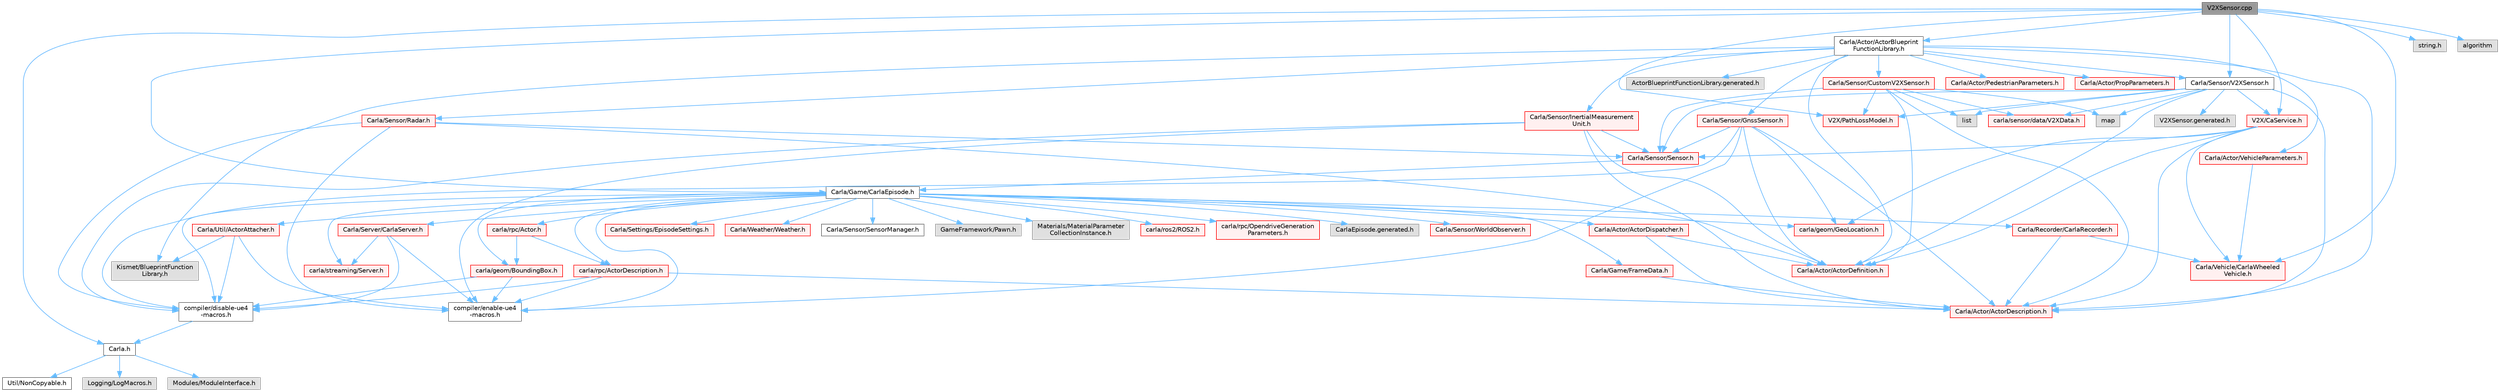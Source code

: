 digraph "V2XSensor.cpp"
{
 // INTERACTIVE_SVG=YES
 // LATEX_PDF_SIZE
  bgcolor="transparent";
  edge [fontname=Helvetica,fontsize=10,labelfontname=Helvetica,labelfontsize=10];
  node [fontname=Helvetica,fontsize=10,shape=box,height=0.2,width=0.4];
  Node1 [id="Node000001",label="V2XSensor.cpp",height=0.2,width=0.4,color="gray40", fillcolor="grey60", style="filled", fontcolor="black",tooltip=" "];
  Node1 -> Node2 [id="edge1_Node000001_Node000002",color="steelblue1",style="solid",tooltip=" "];
  Node2 [id="Node000002",label="Carla.h",height=0.2,width=0.4,color="grey40", fillcolor="white", style="filled",URL="$d7/d7d/Carla_8h.html",tooltip=" "];
  Node2 -> Node3 [id="edge2_Node000002_Node000003",color="steelblue1",style="solid",tooltip=" "];
  Node3 [id="Node000003",label="Util/NonCopyable.h",height=0.2,width=0.4,color="grey40", fillcolor="white", style="filled",URL="$d4/d57/Unreal_2CarlaUE4_2Plugins_2Carla_2Source_2Carla_2Util_2NonCopyable_8h.html",tooltip=" "];
  Node2 -> Node4 [id="edge3_Node000002_Node000004",color="steelblue1",style="solid",tooltip=" "];
  Node4 [id="Node000004",label="Logging/LogMacros.h",height=0.2,width=0.4,color="grey60", fillcolor="#E0E0E0", style="filled",tooltip=" "];
  Node2 -> Node5 [id="edge4_Node000002_Node000005",color="steelblue1",style="solid",tooltip=" "];
  Node5 [id="Node000005",label="Modules/ModuleInterface.h",height=0.2,width=0.4,color="grey60", fillcolor="#E0E0E0", style="filled",tooltip=" "];
  Node1 -> Node6 [id="edge5_Node000001_Node000006",color="steelblue1",style="solid",tooltip=" "];
  Node6 [id="Node000006",label="Carla/Sensor/V2XSensor.h",height=0.2,width=0.4,color="grey40", fillcolor="white", style="filled",URL="$d1/d71/V2XSensor_8h.html",tooltip=" "];
  Node6 -> Node7 [id="edge6_Node000006_Node000007",color="steelblue1",style="solid",tooltip=" "];
  Node7 [id="Node000007",label="Carla/Sensor/Sensor.h",height=0.2,width=0.4,color="red", fillcolor="#FFF0F0", style="filled",URL="$d7/d7d/Unreal_2CarlaUE4_2Plugins_2Carla_2Source_2Carla_2Sensor_2Sensor_8h.html",tooltip=" "];
  Node7 -> Node8 [id="edge7_Node000007_Node000008",color="steelblue1",style="solid",tooltip=" "];
  Node8 [id="Node000008",label="Carla/Game/CarlaEpisode.h",height=0.2,width=0.4,color="grey40", fillcolor="white", style="filled",URL="$de/db8/CarlaEpisode_8h.html",tooltip=" "];
  Node8 -> Node9 [id="edge8_Node000008_Node000009",color="steelblue1",style="solid",tooltip=" "];
  Node9 [id="Node000009",label="Carla/Actor/ActorDispatcher.h",height=0.2,width=0.4,color="red", fillcolor="#FFF0F0", style="filled",URL="$dc/ddc/ActorDispatcher_8h.html",tooltip=" "];
  Node9 -> Node10 [id="edge9_Node000009_Node000010",color="steelblue1",style="solid",tooltip=" "];
  Node10 [id="Node000010",label="Carla/Actor/ActorDefinition.h",height=0.2,width=0.4,color="red", fillcolor="#FFF0F0", style="filled",URL="$d0/d65/Unreal_2CarlaUE4_2Plugins_2Carla_2Source_2Carla_2Actor_2ActorDefinition_8h.html",tooltip=" "];
  Node9 -> Node19 [id="edge10_Node000009_Node000019",color="steelblue1",style="solid",tooltip=" "];
  Node19 [id="Node000019",label="Carla/Actor/ActorDescription.h",height=0.2,width=0.4,color="red", fillcolor="#FFF0F0", style="filled",URL="$d4/de6/Unreal_2CarlaUE4_2Plugins_2Carla_2Source_2Carla_2Actor_2ActorDescription_8h.html",tooltip=" "];
  Node8 -> Node210 [id="edge11_Node000008_Node000210",color="steelblue1",style="solid",tooltip=" "];
  Node210 [id="Node000210",label="Carla/Recorder/CarlaRecorder.h",height=0.2,width=0.4,color="red", fillcolor="#FFF0F0", style="filled",URL="$d9/d6a/CarlaRecorder_8h.html",tooltip=" "];
  Node210 -> Node19 [id="edge12_Node000210_Node000019",color="steelblue1",style="solid",tooltip=" "];
  Node210 -> Node169 [id="edge13_Node000210_Node000169",color="steelblue1",style="solid",tooltip=" "];
  Node169 [id="Node000169",label="Carla/Vehicle/CarlaWheeled\lVehicle.h",height=0.2,width=0.4,color="red", fillcolor="#FFF0F0", style="filled",URL="$d3/d00/CarlaWheeledVehicle_8h.html",tooltip=" "];
  Node8 -> Node241 [id="edge14_Node000008_Node000241",color="steelblue1",style="solid",tooltip=" "];
  Node241 [id="Node000241",label="Carla/Sensor/WorldObserver.h",height=0.2,width=0.4,color="red", fillcolor="#FFF0F0", style="filled",URL="$d8/deb/WorldObserver_8h.html",tooltip=" "];
  Node8 -> Node242 [id="edge15_Node000008_Node000242",color="steelblue1",style="solid",tooltip=" "];
  Node242 [id="Node000242",label="Carla/Server/CarlaServer.h",height=0.2,width=0.4,color="red", fillcolor="#FFF0F0", style="filled",URL="$d0/d35/CarlaServer_8h.html",tooltip=" "];
  Node242 -> Node12 [id="edge16_Node000242_Node000012",color="steelblue1",style="solid",tooltip=" "];
  Node12 [id="Node000012",label="compiler/disable-ue4\l-macros.h",height=0.2,width=0.4,color="grey40", fillcolor="white", style="filled",URL="$d2/d02/disable-ue4-macros_8h.html",tooltip=" "];
  Node12 -> Node2 [id="edge17_Node000012_Node000002",color="steelblue1",style="solid",tooltip=" "];
  Node242 -> Node254 [id="edge18_Node000242_Node000254",color="steelblue1",style="solid",tooltip=" "];
  Node254 [id="Node000254",label="carla/streaming/Server.h",height=0.2,width=0.4,color="red", fillcolor="#FFF0F0", style="filled",URL="$d8/df6/streaming_2Server_8h.html",tooltip=" "];
  Node242 -> Node15 [id="edge19_Node000242_Node000015",color="steelblue1",style="solid",tooltip=" "];
  Node15 [id="Node000015",label="compiler/enable-ue4\l-macros.h",height=0.2,width=0.4,color="grey40", fillcolor="white", style="filled",URL="$d9/da2/enable-ue4-macros_8h.html",tooltip=" "];
  Node8 -> Node258 [id="edge20_Node000008_Node000258",color="steelblue1",style="solid",tooltip=" "];
  Node258 [id="Node000258",label="Carla/Settings/EpisodeSettings.h",height=0.2,width=0.4,color="red", fillcolor="#FFF0F0", style="filled",URL="$d8/d64/Unreal_2CarlaUE4_2Plugins_2Carla_2Source_2Carla_2Settings_2EpisodeSettings_8h.html",tooltip=" "];
  Node8 -> Node260 [id="edge21_Node000008_Node000260",color="steelblue1",style="solid",tooltip=" "];
  Node260 [id="Node000260",label="Carla/Util/ActorAttacher.h",height=0.2,width=0.4,color="red", fillcolor="#FFF0F0", style="filled",URL="$d6/d68/ActorAttacher_8h.html",tooltip=" "];
  Node260 -> Node12 [id="edge22_Node000260_Node000012",color="steelblue1",style="solid",tooltip=" "];
  Node260 -> Node15 [id="edge23_Node000260_Node000015",color="steelblue1",style="solid",tooltip=" "];
  Node260 -> Node261 [id="edge24_Node000260_Node000261",color="steelblue1",style="solid",tooltip=" "];
  Node261 [id="Node000261",label="Kismet/BlueprintFunction\lLibrary.h",height=0.2,width=0.4,color="grey60", fillcolor="#E0E0E0", style="filled",tooltip=" "];
  Node8 -> Node263 [id="edge25_Node000008_Node000263",color="steelblue1",style="solid",tooltip=" "];
  Node263 [id="Node000263",label="Carla/Weather/Weather.h",height=0.2,width=0.4,color="red", fillcolor="#FFF0F0", style="filled",URL="$d5/d65/Weather_8h.html",tooltip=" "];
  Node8 -> Node267 [id="edge26_Node000008_Node000267",color="steelblue1",style="solid",tooltip=" "];
  Node267 [id="Node000267",label="Carla/Game/FrameData.h",height=0.2,width=0.4,color="red", fillcolor="#FFF0F0", style="filled",URL="$d2/df1/FrameData_8h.html",tooltip=" "];
  Node267 -> Node19 [id="edge27_Node000267_Node000019",color="steelblue1",style="solid",tooltip=" "];
  Node8 -> Node326 [id="edge28_Node000008_Node000326",color="steelblue1",style="solid",tooltip=" "];
  Node326 [id="Node000326",label="Carla/Sensor/SensorManager.h",height=0.2,width=0.4,color="grey40", fillcolor="white", style="filled",URL="$dc/dbf/SensorManager_8h.html",tooltip=" "];
  Node8 -> Node327 [id="edge29_Node000008_Node000327",color="steelblue1",style="solid",tooltip=" "];
  Node327 [id="Node000327",label="GameFramework/Pawn.h",height=0.2,width=0.4,color="grey60", fillcolor="#E0E0E0", style="filled",tooltip=" "];
  Node8 -> Node328 [id="edge30_Node000008_Node000328",color="steelblue1",style="solid",tooltip=" "];
  Node328 [id="Node000328",label="Materials/MaterialParameter\lCollectionInstance.h",height=0.2,width=0.4,color="grey60", fillcolor="#E0E0E0", style="filled",tooltip=" "];
  Node8 -> Node12 [id="edge31_Node000008_Node000012",color="steelblue1",style="solid",tooltip=" "];
  Node8 -> Node45 [id="edge32_Node000008_Node000045",color="steelblue1",style="solid",tooltip=" "];
  Node45 [id="Node000045",label="carla/geom/BoundingBox.h",height=0.2,width=0.4,color="red", fillcolor="#FFF0F0", style="filled",URL="$d2/dfe/LibCarla_2source_2carla_2geom_2BoundingBox_8h.html",tooltip=" "];
  Node45 -> Node15 [id="edge33_Node000045_Node000015",color="steelblue1",style="solid",tooltip=" "];
  Node45 -> Node12 [id="edge34_Node000045_Node000012",color="steelblue1",style="solid",tooltip=" "];
  Node8 -> Node117 [id="edge35_Node000008_Node000117",color="steelblue1",style="solid",tooltip=" "];
  Node117 [id="Node000117",label="carla/geom/GeoLocation.h",height=0.2,width=0.4,color="red", fillcolor="#FFF0F0", style="filled",URL="$d7/d86/GeoLocation_8h.html",tooltip=" "];
  Node8 -> Node95 [id="edge36_Node000008_Node000095",color="steelblue1",style="solid",tooltip=" "];
  Node95 [id="Node000095",label="carla/ros2/ROS2.h",height=0.2,width=0.4,color="red", fillcolor="#FFF0F0", style="filled",URL="$da/db8/ROS2_8h.html",tooltip=" "];
  Node8 -> Node44 [id="edge37_Node000008_Node000044",color="steelblue1",style="solid",tooltip=" "];
  Node44 [id="Node000044",label="carla/rpc/Actor.h",height=0.2,width=0.4,color="red", fillcolor="#FFF0F0", style="filled",URL="$d8/d73/rpc_2Actor_8h.html",tooltip=" "];
  Node44 -> Node45 [id="edge38_Node000044_Node000045",color="steelblue1",style="solid",tooltip=" "];
  Node44 -> Node59 [id="edge39_Node000044_Node000059",color="steelblue1",style="solid",tooltip=" "];
  Node59 [id="Node000059",label="carla/rpc/ActorDescription.h",height=0.2,width=0.4,color="red", fillcolor="#FFF0F0", style="filled",URL="$d9/db9/LibCarla_2source_2carla_2rpc_2ActorDescription_8h.html",tooltip=" "];
  Node59 -> Node15 [id="edge40_Node000059_Node000015",color="steelblue1",style="solid",tooltip=" "];
  Node59 -> Node19 [id="edge41_Node000059_Node000019",color="steelblue1",style="solid",tooltip=" "];
  Node59 -> Node12 [id="edge42_Node000059_Node000012",color="steelblue1",style="solid",tooltip=" "];
  Node8 -> Node59 [id="edge43_Node000008_Node000059",color="steelblue1",style="solid",tooltip=" "];
  Node8 -> Node317 [id="edge44_Node000008_Node000317",color="steelblue1",style="solid",tooltip=" "];
  Node317 [id="Node000317",label="carla/rpc/OpendriveGeneration\lParameters.h",height=0.2,width=0.4,color="red", fillcolor="#FFF0F0", style="filled",URL="$d9/d3b/OpendriveGenerationParameters_8h.html",tooltip=" "];
  Node8 -> Node254 [id="edge45_Node000008_Node000254",color="steelblue1",style="solid",tooltip=" "];
  Node8 -> Node15 [id="edge46_Node000008_Node000015",color="steelblue1",style="solid",tooltip=" "];
  Node8 -> Node329 [id="edge47_Node000008_Node000329",color="steelblue1",style="solid",tooltip=" "];
  Node329 [id="Node000329",label="CarlaEpisode.generated.h",height=0.2,width=0.4,color="grey60", fillcolor="#E0E0E0", style="filled",tooltip=" "];
  Node6 -> Node10 [id="edge48_Node000006_Node000010",color="steelblue1",style="solid",tooltip=" "];
  Node6 -> Node19 [id="edge49_Node000006_Node000019",color="steelblue1",style="solid",tooltip=" "];
  Node6 -> Node136 [id="edge50_Node000006_Node000136",color="steelblue1",style="solid",tooltip=" "];
  Node136 [id="Node000136",label="carla/sensor/data/V2XData.h",height=0.2,width=0.4,color="red", fillcolor="#FFF0F0", style="filled",URL="$d8/db7/V2XData_8h.html",tooltip=" "];
  Node6 -> Node339 [id="edge51_Node000006_Node000339",color="steelblue1",style="solid",tooltip=" "];
  Node339 [id="Node000339",label="V2X/CaService.h",height=0.2,width=0.4,color="red", fillcolor="#FFF0F0", style="filled",URL="$df/dd8/CaService_8h.html",tooltip=" "];
  Node339 -> Node7 [id="edge52_Node000339_Node000007",color="steelblue1",style="solid",tooltip=" "];
  Node339 -> Node10 [id="edge53_Node000339_Node000010",color="steelblue1",style="solid",tooltip=" "];
  Node339 -> Node19 [id="edge54_Node000339_Node000019",color="steelblue1",style="solid",tooltip=" "];
  Node339 -> Node169 [id="edge55_Node000339_Node000169",color="steelblue1",style="solid",tooltip=" "];
  Node339 -> Node117 [id="edge56_Node000339_Node000117",color="steelblue1",style="solid",tooltip=" "];
  Node6 -> Node340 [id="edge57_Node000006_Node000340",color="steelblue1",style="solid",tooltip=" "];
  Node340 [id="Node000340",label="V2X/PathLossModel.h",height=0.2,width=0.4,color="red", fillcolor="#FFF0F0", style="filled",URL="$dd/dc7/PathLossModel_8h.html",tooltip=" "];
  Node6 -> Node341 [id="edge58_Node000006_Node000341",color="steelblue1",style="solid",tooltip=" "];
  Node341 [id="Node000341",label="list",height=0.2,width=0.4,color="grey60", fillcolor="#E0E0E0", style="filled",tooltip=" "];
  Node6 -> Node296 [id="edge59_Node000006_Node000296",color="steelblue1",style="solid",tooltip=" "];
  Node296 [id="Node000296",label="map",height=0.2,width=0.4,color="grey60", fillcolor="#E0E0E0", style="filled",tooltip=" "];
  Node6 -> Node342 [id="edge60_Node000006_Node000342",color="steelblue1",style="solid",tooltip=" "];
  Node342 [id="Node000342",label="V2XSensor.generated.h",height=0.2,width=0.4,color="grey60", fillcolor="#E0E0E0", style="filled",tooltip=" "];
  Node1 -> Node343 [id="edge61_Node000001_Node000343",color="steelblue1",style="solid",tooltip=" "];
  Node343 [id="Node000343",label="Carla/Actor/ActorBlueprint\lFunctionLibrary.h",height=0.2,width=0.4,color="grey40", fillcolor="white", style="filled",URL="$d7/dda/ActorBlueprintFunctionLibrary_8h.html",tooltip=" "];
  Node343 -> Node10 [id="edge62_Node000343_Node000010",color="steelblue1",style="solid",tooltip=" "];
  Node343 -> Node19 [id="edge63_Node000343_Node000019",color="steelblue1",style="solid",tooltip=" "];
  Node343 -> Node344 [id="edge64_Node000343_Node000344",color="steelblue1",style="solid",tooltip=" "];
  Node344 [id="Node000344",label="Carla/Actor/PedestrianParameters.h",height=0.2,width=0.4,color="red", fillcolor="#FFF0F0", style="filled",URL="$d5/dca/PedestrianParameters_8h.html",tooltip=" "];
  Node343 -> Node347 [id="edge65_Node000343_Node000347",color="steelblue1",style="solid",tooltip=" "];
  Node347 [id="Node000347",label="Carla/Actor/PropParameters.h",height=0.2,width=0.4,color="red", fillcolor="#FFF0F0", style="filled",URL="$dc/d01/PropParameters_8h.html",tooltip=" "];
  Node343 -> Node350 [id="edge66_Node000343_Node000350",color="steelblue1",style="solid",tooltip=" "];
  Node350 [id="Node000350",label="Carla/Actor/VehicleParameters.h",height=0.2,width=0.4,color="red", fillcolor="#FFF0F0", style="filled",URL="$d1/d1b/VehicleParameters_8h.html",tooltip=" "];
  Node350 -> Node169 [id="edge67_Node000350_Node000169",color="steelblue1",style="solid",tooltip=" "];
  Node343 -> Node352 [id="edge68_Node000343_Node000352",color="steelblue1",style="solid",tooltip=" "];
  Node352 [id="Node000352",label="Carla/Sensor/GnssSensor.h",height=0.2,width=0.4,color="red", fillcolor="#FFF0F0", style="filled",URL="$d9/d73/GnssSensor_8h.html",tooltip=" "];
  Node352 -> Node7 [id="edge69_Node000352_Node000007",color="steelblue1",style="solid",tooltip=" "];
  Node352 -> Node10 [id="edge70_Node000352_Node000010",color="steelblue1",style="solid",tooltip=" "];
  Node352 -> Node19 [id="edge71_Node000352_Node000019",color="steelblue1",style="solid",tooltip=" "];
  Node352 -> Node12 [id="edge72_Node000352_Node000012",color="steelblue1",style="solid",tooltip=" "];
  Node352 -> Node117 [id="edge73_Node000352_Node000117",color="steelblue1",style="solid",tooltip=" "];
  Node352 -> Node15 [id="edge74_Node000352_Node000015",color="steelblue1",style="solid",tooltip=" "];
  Node343 -> Node354 [id="edge75_Node000343_Node000354",color="steelblue1",style="solid",tooltip=" "];
  Node354 [id="Node000354",label="Carla/Sensor/Radar.h",height=0.2,width=0.4,color="red", fillcolor="#FFF0F0", style="filled",URL="$d6/de9/Radar_8h.html",tooltip=" "];
  Node354 -> Node7 [id="edge76_Node000354_Node000007",color="steelblue1",style="solid",tooltip=" "];
  Node354 -> Node10 [id="edge77_Node000354_Node000010",color="steelblue1",style="solid",tooltip=" "];
  Node354 -> Node12 [id="edge78_Node000354_Node000012",color="steelblue1",style="solid",tooltip=" "];
  Node354 -> Node15 [id="edge79_Node000354_Node000015",color="steelblue1",style="solid",tooltip=" "];
  Node343 -> Node356 [id="edge80_Node000343_Node000356",color="steelblue1",style="solid",tooltip=" "];
  Node356 [id="Node000356",label="Carla/Sensor/InertialMeasurement\lUnit.h",height=0.2,width=0.4,color="red", fillcolor="#FFF0F0", style="filled",URL="$d7/dfa/InertialMeasurementUnit_8h.html",tooltip=" "];
  Node356 -> Node7 [id="edge81_Node000356_Node000007",color="steelblue1",style="solid",tooltip=" "];
  Node356 -> Node10 [id="edge82_Node000356_Node000010",color="steelblue1",style="solid",tooltip=" "];
  Node356 -> Node19 [id="edge83_Node000356_Node000019",color="steelblue1",style="solid",tooltip=" "];
  Node356 -> Node12 [id="edge84_Node000356_Node000012",color="steelblue1",style="solid",tooltip=" "];
  Node356 -> Node15 [id="edge85_Node000356_Node000015",color="steelblue1",style="solid",tooltip=" "];
  Node343 -> Node6 [id="edge86_Node000343_Node000006",color="steelblue1",style="solid",tooltip=" "];
  Node343 -> Node358 [id="edge87_Node000343_Node000358",color="steelblue1",style="solid",tooltip=" "];
  Node358 [id="Node000358",label="Carla/Sensor/CustomV2XSensor.h",height=0.2,width=0.4,color="red", fillcolor="#FFF0F0", style="filled",URL="$df/d4b/CustomV2XSensor_8h.html",tooltip=" "];
  Node358 -> Node7 [id="edge88_Node000358_Node000007",color="steelblue1",style="solid",tooltip=" "];
  Node358 -> Node10 [id="edge89_Node000358_Node000010",color="steelblue1",style="solid",tooltip=" "];
  Node358 -> Node19 [id="edge90_Node000358_Node000019",color="steelblue1",style="solid",tooltip=" "];
  Node358 -> Node136 [id="edge91_Node000358_Node000136",color="steelblue1",style="solid",tooltip=" "];
  Node358 -> Node340 [id="edge92_Node000358_Node000340",color="steelblue1",style="solid",tooltip=" "];
  Node358 -> Node341 [id="edge93_Node000358_Node000341",color="steelblue1",style="solid",tooltip=" "];
  Node358 -> Node296 [id="edge94_Node000358_Node000296",color="steelblue1",style="solid",tooltip=" "];
  Node343 -> Node261 [id="edge95_Node000343_Node000261",color="steelblue1",style="solid",tooltip=" "];
  Node343 -> Node360 [id="edge96_Node000343_Node000360",color="steelblue1",style="solid",tooltip=" "];
  Node360 [id="Node000360",label="ActorBlueprintFunctionLibrary.generated.h",height=0.2,width=0.4,color="grey60", fillcolor="#E0E0E0", style="filled",tooltip=" "];
  Node1 -> Node8 [id="edge97_Node000001_Node000008",color="steelblue1",style="solid",tooltip=" "];
  Node1 -> Node169 [id="edge98_Node000001_Node000169",color="steelblue1",style="solid",tooltip=" "];
  Node1 -> Node361 [id="edge99_Node000001_Node000361",color="steelblue1",style="solid",tooltip=" "];
  Node361 [id="Node000361",label="string.h",height=0.2,width=0.4,color="grey60", fillcolor="#E0E0E0", style="filled",tooltip=" "];
  Node1 -> Node309 [id="edge100_Node000001_Node000309",color="steelblue1",style="solid",tooltip=" "];
  Node309 [id="Node000309",label="algorithm",height=0.2,width=0.4,color="grey60", fillcolor="#E0E0E0", style="filled",tooltip=" "];
  Node1 -> Node339 [id="edge101_Node000001_Node000339",color="steelblue1",style="solid",tooltip=" "];
  Node1 -> Node340 [id="edge102_Node000001_Node000340",color="steelblue1",style="solid",tooltip=" "];
}
